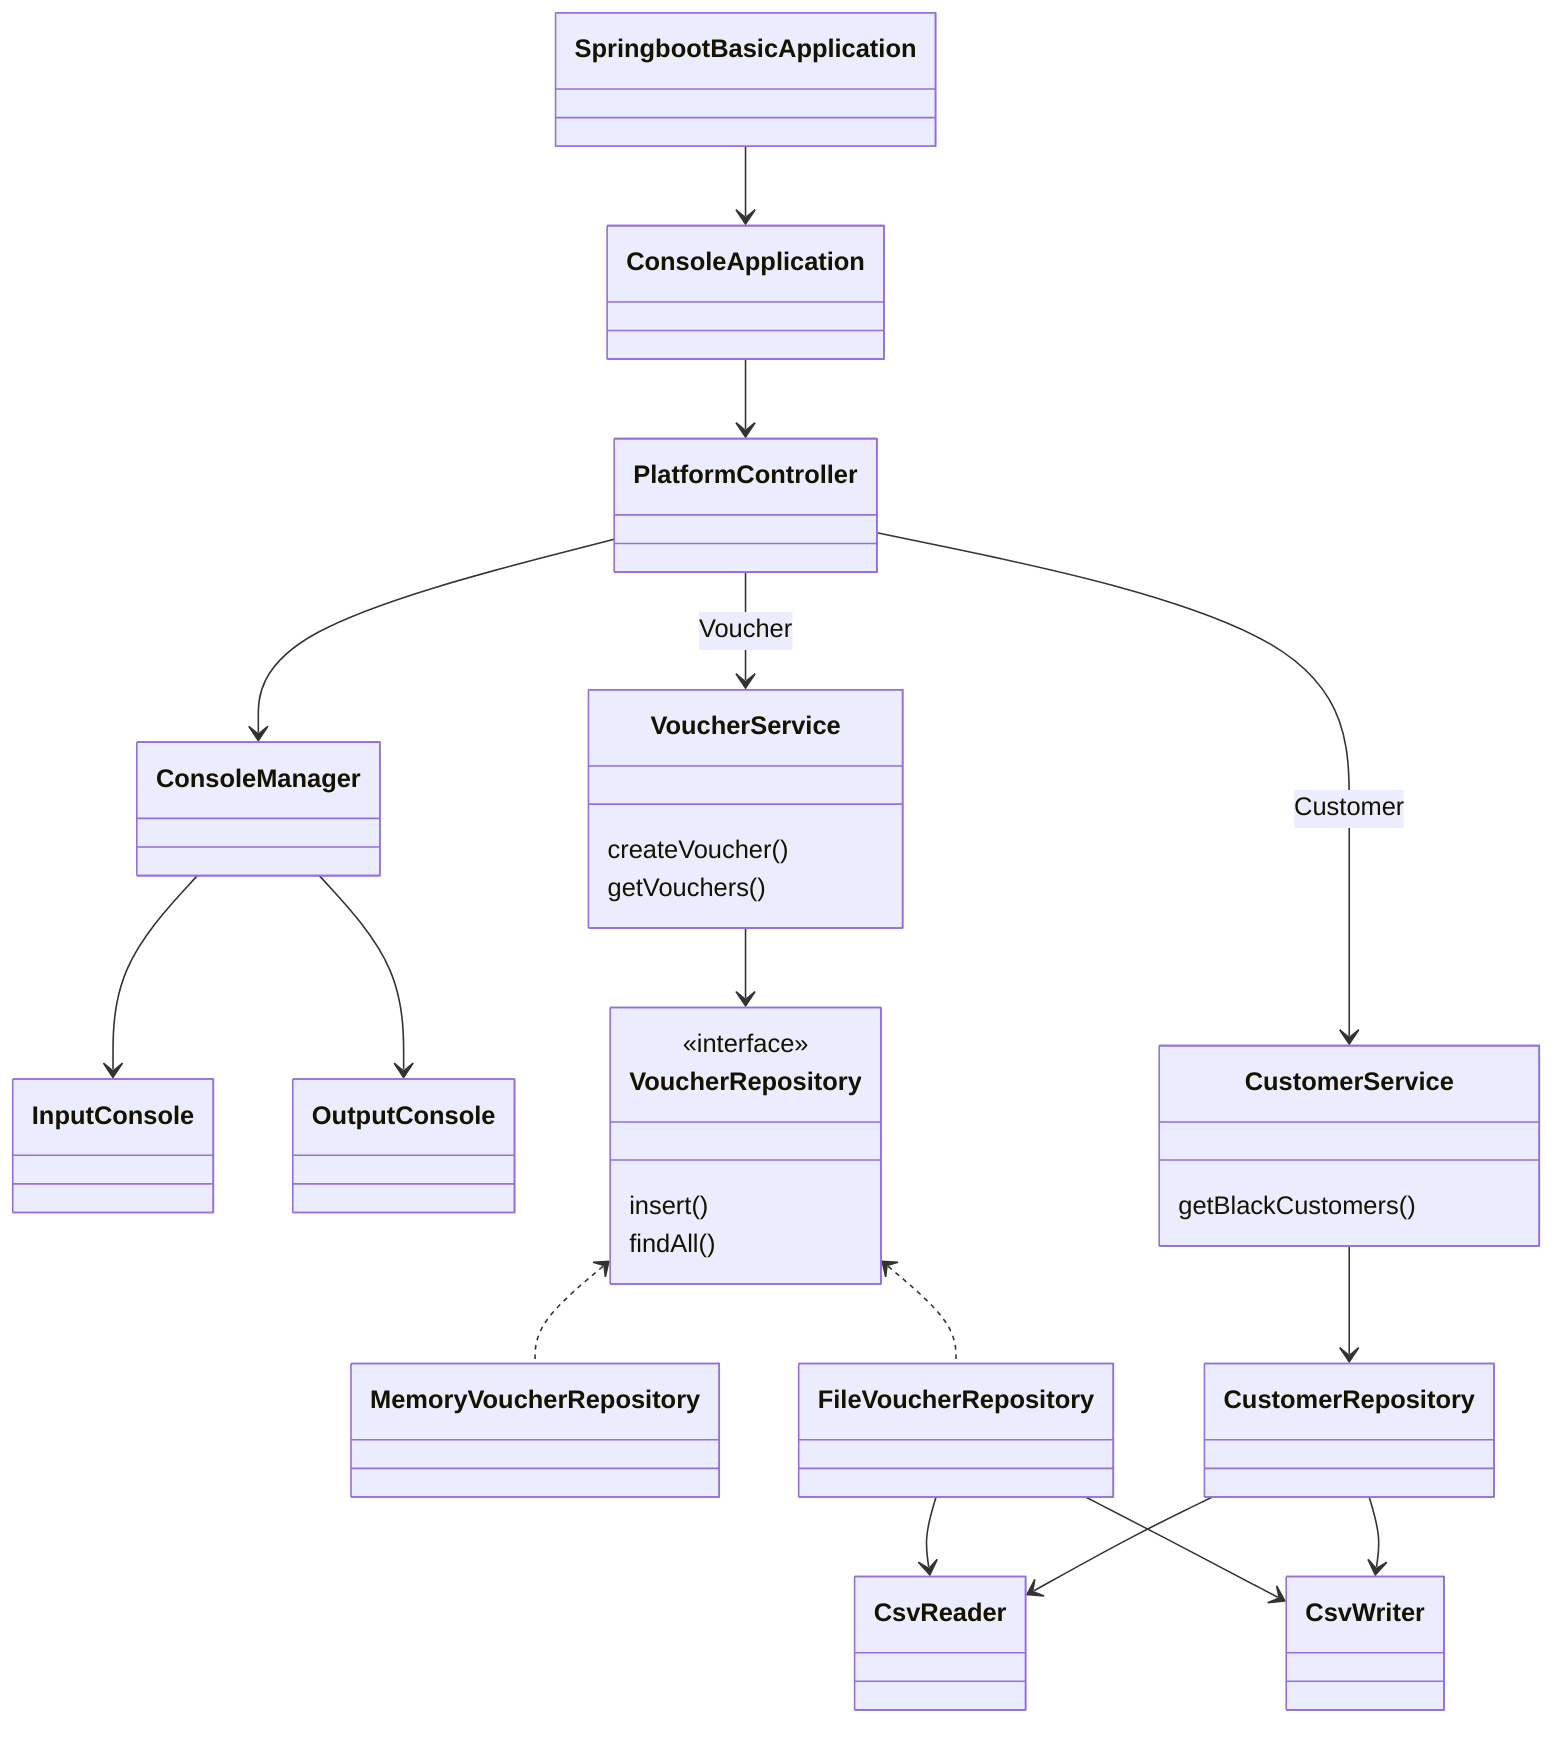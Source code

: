 classDiagram

    %% Controller
    class SpringbootBasicApplication
    class ConsoleApplication
    class PlatformController
    SpringbootBasicApplication --> ConsoleApplication
    ConsoleApplication --> PlatformController

    %% IO
    class ConsoleManager
    class InputConsole
    class OutputConsole
    ConsoleManager --> InputConsole
    ConsoleManager --> OutputConsole
    PlatformController --> ConsoleManager

    %% Service
    class VoucherService {
        createVoucher()
        getVouchers()
    }
    class CustomerService {
        getBlackCustomers()
    }
    PlatformController --> VoucherService : Voucher
    PlatformController --> CustomerService : Customer

    %% Repository
    class VoucherRepository {
        <<interface>>
        insert()
        findAll()
    }
    VoucherService --> VoucherRepository
    class MemoryVoucherRepository
    class FileVoucherRepository
    FileVoucherRepository --> CsvReader
    FileVoucherRepository --> CsvWriter
    VoucherRepository <.. MemoryVoucherRepository
    VoucherRepository <.. FileVoucherRepository

    class CustomerRepository
    CustomerRepository --> CsvReader
    CustomerRepository --> CsvWriter
    CustomerService --> CustomerRepository